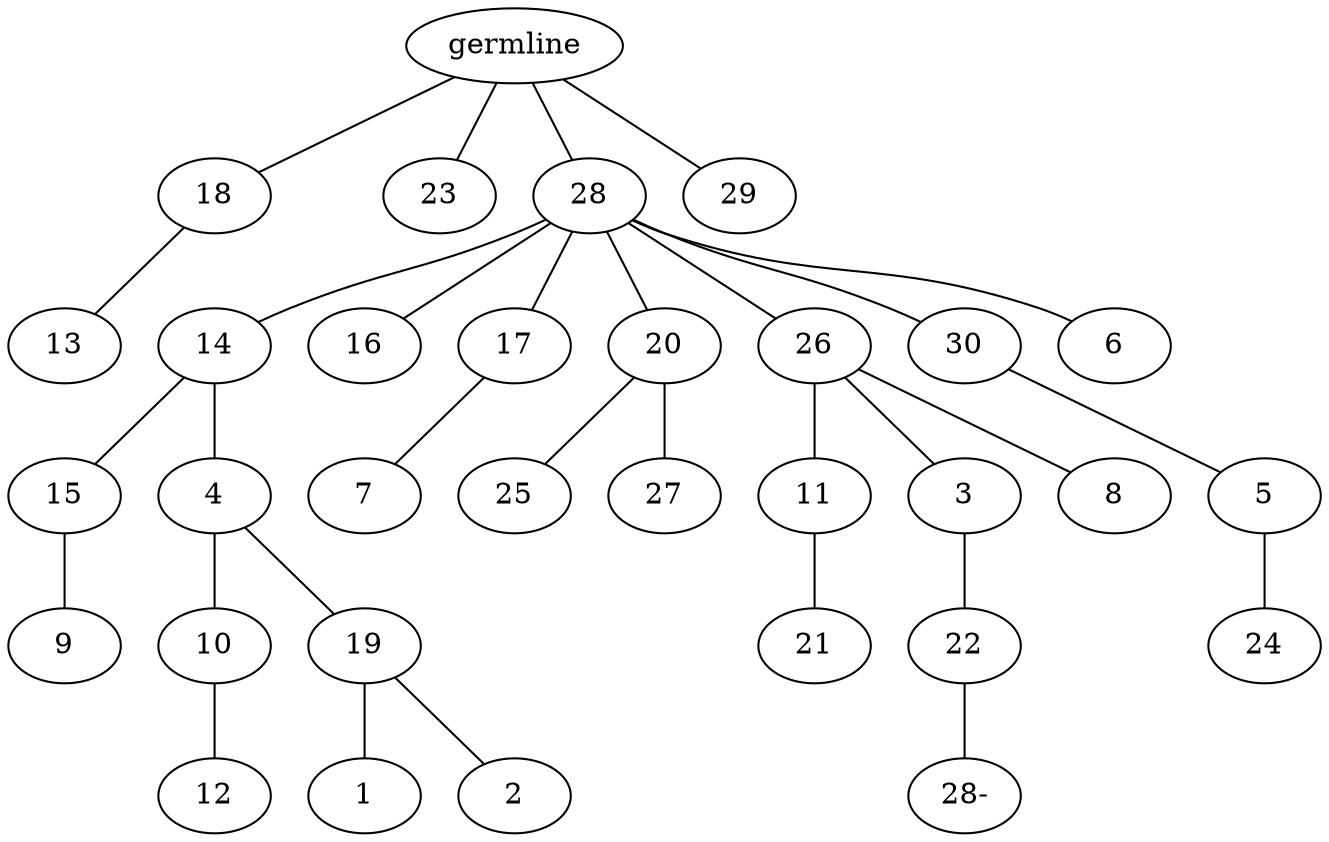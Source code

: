 graph tree {
    "140358450540064" [label="germline"];
    "140358450971600" [label="18"];
    "140358450945712" [label="13"];
    "140358450971936" [label="23"];
    "140358450971120" [label="28"];
    "140358450945184" [label="14"];
    "140358450944560" [label="15"];
    "140358450943168" [label="9"];
    "140358450945136" [label="4"];
    "140358450944800" [label="10"];
    "140358450946000" [label="12"];
    "140358450944608" [label="19"];
    "140358450943600" [label="1"];
    "140358450944272" [label="2"];
    "140358450971024" [label="16"];
    "140358450974000" [label="17"];
    "140358450972416" [label="7"];
    "140358450971888" [label="20"];
    "140358450970880" [label="25"];
    "140358450974144" [label="27"];
    "140358450974528" [label="26"];
    "140358450563392" [label="11"];
    "140358450564064" [label="21"];
    "140358450563968" [label="3"];
    "140358450564976" [label="22"];
    "140358450973904" [label="28-"];
    "140358450564880" [label="8"];
    "140358450974480" [label="30"];
    "140358450561184" [label="5"];
    "140358450562336" [label="24"];
    "140358450971216" [label="6"];
    "140358450972320" [label="29"];
    "140358450540064" -- "140358450971600";
    "140358450540064" -- "140358450971936";
    "140358450540064" -- "140358450971120";
    "140358450540064" -- "140358450972320";
    "140358450971600" -- "140358450945712";
    "140358450971120" -- "140358450945184";
    "140358450971120" -- "140358450971024";
    "140358450971120" -- "140358450974000";
    "140358450971120" -- "140358450971888";
    "140358450971120" -- "140358450974528";
    "140358450971120" -- "140358450974480";
    "140358450971120" -- "140358450971216";
    "140358450945184" -- "140358450944560";
    "140358450945184" -- "140358450945136";
    "140358450944560" -- "140358450943168";
    "140358450945136" -- "140358450944800";
    "140358450945136" -- "140358450944608";
    "140358450944800" -- "140358450946000";
    "140358450944608" -- "140358450943600";
    "140358450944608" -- "140358450944272";
    "140358450974000" -- "140358450972416";
    "140358450971888" -- "140358450970880";
    "140358450971888" -- "140358450974144";
    "140358450974528" -- "140358450563392";
    "140358450974528" -- "140358450563968";
    "140358450974528" -- "140358450564880";
    "140358450563392" -- "140358450564064";
    "140358450563968" -- "140358450564976";
    "140358450564976" -- "140358450973904";
    "140358450974480" -- "140358450561184";
    "140358450561184" -- "140358450562336";
}
